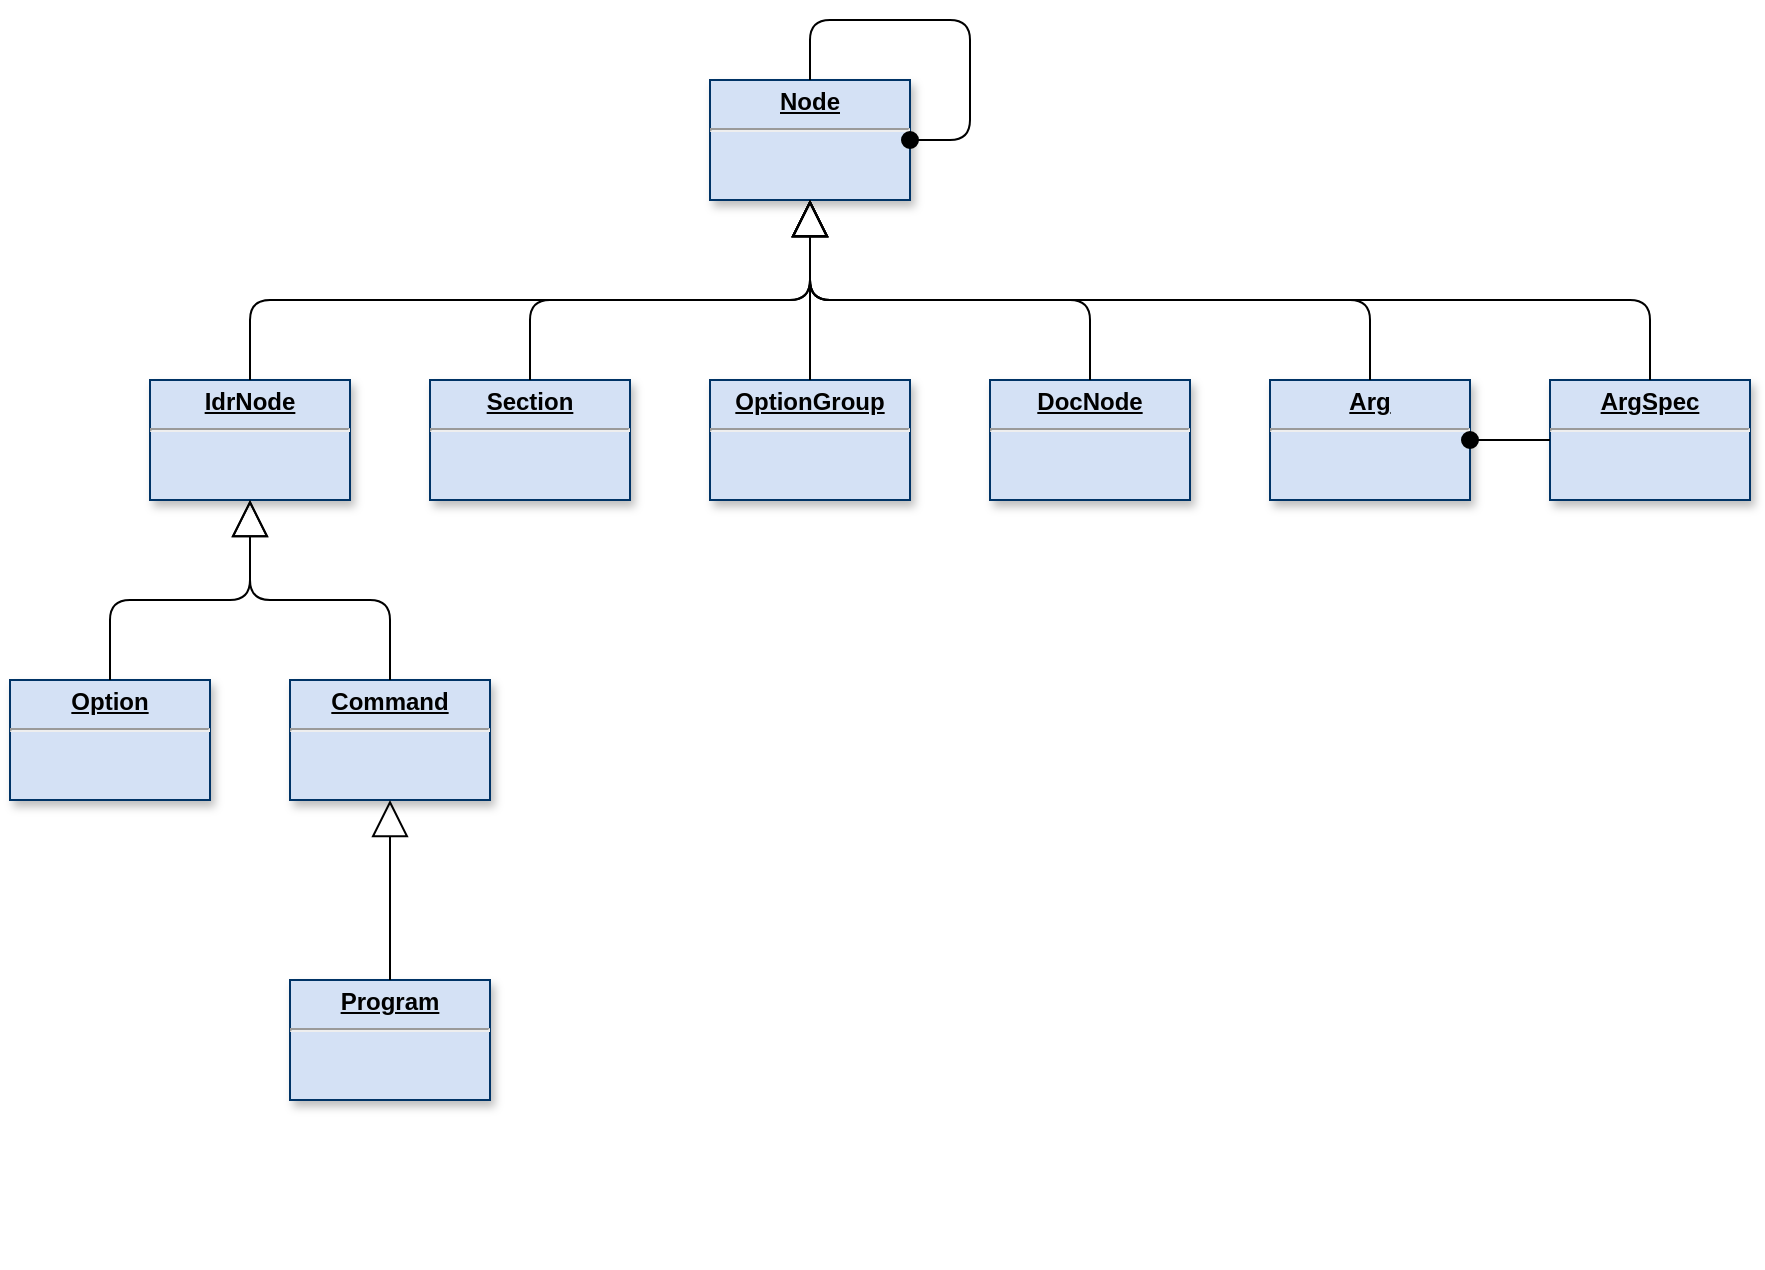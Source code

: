 <mxfile version="14.5.1" type="device" pages="2"><diagram id="Xu8JFhC-aQVKycKoveQn" name="Grammar"><mxGraphModel dx="1422" dy="980" grid="1" gridSize="10" guides="1" tooltips="1" connect="1" arrows="1" fold="1" page="1" pageScale="1" pageWidth="1169" pageHeight="827" math="0" shadow="0"><root><mxCell id="0"/><mxCell id="1" parent="0"/><mxCell id="URzmfKaE9ZMfS_9zxeT1-1" value="&lt;p style=&quot;margin: 0px ; margin-top: 4px ; text-align: center ; text-decoration: underline&quot;&gt;&lt;b&gt;Node&lt;/b&gt;&lt;/p&gt;&lt;hr&gt;&lt;p style=&quot;margin: 0px ; margin-left: 8px&quot;&gt;&lt;br&gt;&lt;/p&gt;" style="verticalAlign=top;align=left;overflow=fill;fontSize=12;fontFamily=Helvetica;html=1;shadow=1;strokeColor=#003366;fillColor=#D4E1F5;" vertex="1" parent="1"><mxGeometry x="440" y="70" width="100" height="60" as="geometry"/></mxCell><mxCell id="URzmfKaE9ZMfS_9zxeT1-2" value="&lt;p style=&quot;margin: 0px ; margin-top: 4px ; text-align: center ; text-decoration: underline&quot;&gt;&lt;b&gt;IdrNode&lt;/b&gt;&lt;/p&gt;&lt;hr&gt;&lt;p style=&quot;margin: 0px ; margin-left: 8px&quot;&gt;&lt;br&gt;&lt;/p&gt;" style="verticalAlign=top;align=left;overflow=fill;fontSize=12;fontFamily=Helvetica;html=1;shadow=1;strokeColor=#003366;fillColor=#D4E1F5;" vertex="1" parent="1"><mxGeometry x="160" y="220" width="100" height="60" as="geometry"/></mxCell><mxCell id="URzmfKaE9ZMfS_9zxeT1-3" value="&lt;p style=&quot;margin: 0px ; margin-top: 4px ; text-align: center ; text-decoration: underline&quot;&gt;&lt;b&gt;Option&lt;/b&gt;&lt;/p&gt;&lt;hr&gt;&lt;p style=&quot;margin: 0px ; margin-left: 8px&quot;&gt;&lt;br&gt;&lt;/p&gt;" style="verticalAlign=top;align=left;overflow=fill;fontSize=12;fontFamily=Helvetica;html=1;shadow=1;strokeColor=#003366;fillColor=#D4E1F5;" vertex="1" parent="1"><mxGeometry x="90" y="370" width="100" height="60" as="geometry"/></mxCell><mxCell id="URzmfKaE9ZMfS_9zxeT1-4" value="&lt;p style=&quot;margin: 0px ; margin-top: 4px ; text-align: center ; text-decoration: underline&quot;&gt;&lt;b&gt;OptionGroup&lt;/b&gt;&lt;/p&gt;&lt;hr&gt;&lt;p style=&quot;margin: 0px ; margin-left: 8px&quot;&gt;&lt;br&gt;&lt;/p&gt;" style="verticalAlign=top;align=left;overflow=fill;fontSize=12;fontFamily=Helvetica;html=1;shadow=1;strokeColor=#003366;fillColor=#D4E1F5;" vertex="1" parent="1"><mxGeometry x="440" y="220" width="100" height="60" as="geometry"/></mxCell><mxCell id="URzmfKaE9ZMfS_9zxeT1-5" value="&lt;p style=&quot;margin: 0px ; margin-top: 4px ; text-align: center ; text-decoration: underline&quot;&gt;&lt;b&gt;Command&lt;/b&gt;&lt;/p&gt;&lt;hr&gt;&lt;p style=&quot;margin: 0px ; margin-left: 8px&quot;&gt;&lt;br&gt;&lt;/p&gt;" style="verticalAlign=top;align=left;overflow=fill;fontSize=12;fontFamily=Helvetica;html=1;shadow=1;strokeColor=#003366;fillColor=#D4E1F5;" vertex="1" parent="1"><mxGeometry x="230" y="370" width="100" height="60" as="geometry"/></mxCell><mxCell id="URzmfKaE9ZMfS_9zxeT1-6" value="&lt;p style=&quot;margin: 0px ; margin-top: 4px ; text-align: center ; text-decoration: underline&quot;&gt;&lt;b&gt;Program&lt;/b&gt;&lt;/p&gt;&lt;hr&gt;&lt;p style=&quot;margin: 0px ; margin-left: 8px&quot;&gt;&lt;br&gt;&lt;/p&gt;" style="verticalAlign=top;align=left;overflow=fill;fontSize=12;fontFamily=Helvetica;html=1;shadow=1;strokeColor=#003366;fillColor=#D4E1F5;" vertex="1" parent="1"><mxGeometry x="230" y="520" width="100" height="60" as="geometry"/></mxCell><mxCell id="URzmfKaE9ZMfS_9zxeT1-7" value="&lt;p style=&quot;margin: 0px ; margin-top: 4px ; text-align: center ; text-decoration: underline&quot;&gt;&lt;b&gt;Arg&lt;/b&gt;&lt;/p&gt;&lt;hr&gt;&lt;p style=&quot;margin: 0px ; margin-left: 8px&quot;&gt;&lt;br&gt;&lt;/p&gt;" style="verticalAlign=top;align=left;overflow=fill;fontSize=12;fontFamily=Helvetica;html=1;shadow=1;strokeColor=#003366;fillColor=#D4E1F5;" vertex="1" parent="1"><mxGeometry x="720" y="220" width="100" height="60" as="geometry"/></mxCell><mxCell id="URzmfKaE9ZMfS_9zxeT1-8" value="&lt;p style=&quot;margin: 0px ; margin-top: 4px ; text-align: center ; text-decoration: underline&quot;&gt;&lt;b&gt;DocNode&lt;/b&gt;&lt;/p&gt;&lt;hr&gt;&lt;p style=&quot;margin: 0px ; margin-left: 8px&quot;&gt;&lt;br&gt;&lt;/p&gt;" style="verticalAlign=top;align=left;overflow=fill;fontSize=12;fontFamily=Helvetica;html=1;shadow=1;strokeColor=#003366;fillColor=#D4E1F5;" vertex="1" parent="1"><mxGeometry x="580" y="220" width="100" height="60" as="geometry"/></mxCell><mxCell id="URzmfKaE9ZMfS_9zxeT1-14" value="&lt;p style=&quot;margin: 0px ; margin-top: 4px ; text-align: center ; text-decoration: underline&quot;&gt;&lt;b&gt;Section&lt;/b&gt;&lt;/p&gt;&lt;hr&gt;&lt;p style=&quot;margin: 0px ; margin-left: 8px&quot;&gt;&lt;br&gt;&lt;/p&gt;" style="verticalAlign=top;align=left;overflow=fill;fontSize=12;fontFamily=Helvetica;html=1;shadow=1;strokeColor=#003366;fillColor=#D4E1F5;" vertex="1" parent="1"><mxGeometry x="300" y="220" width="100" height="60" as="geometry"/></mxCell><mxCell id="URzmfKaE9ZMfS_9zxeT1-16" value="" style="endArrow=block;endSize=16;endFill=0;html=1;edgeStyle=orthogonalEdgeStyle;" edge="1" parent="1" source="URzmfKaE9ZMfS_9zxeT1-2" target="URzmfKaE9ZMfS_9zxeT1-1"><mxGeometry width="160" relative="1" as="geometry"><mxPoint x="290" y="660" as="sourcePoint"/><mxPoint x="450" y="660" as="targetPoint"/><Array as="points"><mxPoint x="210" y="180"/><mxPoint x="490" y="180"/></Array></mxGeometry></mxCell><mxCell id="URzmfKaE9ZMfS_9zxeT1-18" value="" style="text;strokeColor=none;fillColor=none;align=left;verticalAlign=middle;spacingTop=-1;spacingLeft=4;spacingRight=4;rotatable=0;labelPosition=right;points=[];portConstraint=eastwest;" vertex="1" parent="1"><mxGeometry x="160" y="650" width="20" height="14" as="geometry"/></mxCell><mxCell id="URzmfKaE9ZMfS_9zxeT1-19" value="" style="endArrow=block;endSize=16;endFill=0;html=1;edgeStyle=orthogonalEdgeStyle;" edge="1" parent="1" source="URzmfKaE9ZMfS_9zxeT1-14" target="URzmfKaE9ZMfS_9zxeT1-1"><mxGeometry width="160" relative="1" as="geometry"><mxPoint x="230" y="100" as="sourcePoint"/><mxPoint x="390" y="100" as="targetPoint"/><Array as="points"><mxPoint x="350" y="180"/><mxPoint x="490" y="180"/></Array></mxGeometry></mxCell><mxCell id="URzmfKaE9ZMfS_9zxeT1-20" value="" style="endArrow=block;endSize=16;endFill=0;html=1;edgeStyle=orthogonalEdgeStyle;" edge="1" parent="1" source="URzmfKaE9ZMfS_9zxeT1-4" target="URzmfKaE9ZMfS_9zxeT1-1"><mxGeometry width="160" relative="1" as="geometry"><mxPoint x="320" y="110" as="sourcePoint"/><mxPoint x="480" y="110" as="targetPoint"/><Array as="points"><mxPoint x="490" y="160"/><mxPoint x="490" y="160"/></Array></mxGeometry></mxCell><mxCell id="URzmfKaE9ZMfS_9zxeT1-21" value="" style="endArrow=block;endSize=16;endFill=0;html=1;edgeStyle=orthogonalEdgeStyle;" edge="1" parent="1" source="URzmfKaE9ZMfS_9zxeT1-7" target="URzmfKaE9ZMfS_9zxeT1-1"><mxGeometry width="160" relative="1" as="geometry"><mxPoint x="710" y="110" as="sourcePoint"/><mxPoint x="870" y="110" as="targetPoint"/><Array as="points"><mxPoint x="770" y="180"/><mxPoint x="490" y="180"/></Array></mxGeometry></mxCell><mxCell id="URzmfKaE9ZMfS_9zxeT1-22" value="" style="endArrow=block;endSize=16;endFill=0;html=1;edgeStyle=orthogonalEdgeStyle;" edge="1" parent="1" source="URzmfKaE9ZMfS_9zxeT1-8" target="URzmfKaE9ZMfS_9zxeT1-1"><mxGeometry width="160" relative="1" as="geometry"><mxPoint x="730" y="160" as="sourcePoint"/><mxPoint x="890" y="160" as="targetPoint"/><Array as="points"><mxPoint x="630" y="180"/><mxPoint x="490" y="180"/></Array></mxGeometry></mxCell><mxCell id="URzmfKaE9ZMfS_9zxeT1-23" value="" style="endArrow=block;endSize=16;endFill=0;html=1;edgeStyle=orthogonalEdgeStyle;exitX=0.5;exitY=0;exitDx=0;exitDy=0;" edge="1" parent="1" source="URzmfKaE9ZMfS_9zxeT1-3"><mxGeometry width="160" relative="1" as="geometry"><mxPoint x="120" y="390" as="sourcePoint"/><mxPoint x="210" y="280" as="targetPoint"/><Array as="points"><mxPoint x="140" y="330"/><mxPoint x="210" y="330"/></Array></mxGeometry></mxCell><mxCell id="URzmfKaE9ZMfS_9zxeT1-28" value="" style="endArrow=block;endSize=16;endFill=0;html=1;edgeStyle=orthogonalEdgeStyle;" edge="1" parent="1" source="URzmfKaE9ZMfS_9zxeT1-5"><mxGeometry width="160" relative="1" as="geometry"><mxPoint x="370" y="380" as="sourcePoint"/><mxPoint x="210" y="280" as="targetPoint"/><Array as="points"><mxPoint x="280" y="330"/><mxPoint x="210" y="330"/></Array></mxGeometry></mxCell><mxCell id="URzmfKaE9ZMfS_9zxeT1-29" value="" style="endArrow=block;endSize=16;endFill=0;html=1;edgeStyle=orthogonalEdgeStyle;" edge="1" parent="1" source="URzmfKaE9ZMfS_9zxeT1-6" target="URzmfKaE9ZMfS_9zxeT1-5"><mxGeometry width="160" relative="1" as="geometry"><mxPoint x="370" y="420" as="sourcePoint"/><mxPoint x="530" y="420" as="targetPoint"/></mxGeometry></mxCell><mxCell id="URzmfKaE9ZMfS_9zxeT1-30" value="" style="endArrow=oval;endSize=8;startArrow=none;startSize=8;startFill=0;edgeStyle=orthogonalEdgeStyle;html=1;endFill=1;" edge="1" parent="1" source="URzmfKaE9ZMfS_9zxeT1-1" target="URzmfKaE9ZMfS_9zxeT1-1"><mxGeometry x="1480" y="275.0" as="geometry"><mxPoint x="610" y="65.0" as="sourcePoint"/><mxPoint x="730" y="65.0" as="targetPoint"/><Array as="points"><mxPoint x="490" y="40"/><mxPoint x="570" y="40"/><mxPoint x="570" y="100"/></Array></mxGeometry></mxCell><mxCell id="URzmfKaE9ZMfS_9zxeT1-31" value="" style="resizable=0;align=left;verticalAlign=top;labelBackgroundColor=#ffffff;fontSize=10;strokeColor=#003366;shadow=1;fillColor=#D4E1F5;fontColor=#003366;html=1;" connectable="0" vertex="1" parent="URzmfKaE9ZMfS_9zxeT1-30"><mxGeometry x="-1" relative="1" as="geometry"><mxPoint x="10" as="offset"/></mxGeometry></mxCell><mxCell id="URzmfKaE9ZMfS_9zxeT1-32" value="" style="resizable=0;align=right;verticalAlign=top;labelBackgroundColor=#ffffff;fontSize=10;strokeColor=#003366;shadow=1;fillColor=#D4E1F5;fontColor=#003366;html=1;" connectable="0" vertex="1" parent="URzmfKaE9ZMfS_9zxeT1-30"><mxGeometry x="1" relative="1" as="geometry"><mxPoint x="20" y="-25.0" as="offset"/></mxGeometry></mxCell><mxCell id="URzmfKaE9ZMfS_9zxeT1-33" value="&lt;p style=&quot;margin: 0px ; margin-top: 4px ; text-align: center ; text-decoration: underline&quot;&gt;&lt;b&gt;ArgSpec&lt;/b&gt;&lt;/p&gt;&lt;hr&gt;&lt;p style=&quot;margin: 0px ; margin-left: 8px&quot;&gt;&lt;br&gt;&lt;/p&gt;" style="verticalAlign=top;align=left;overflow=fill;fontSize=12;fontFamily=Helvetica;html=1;shadow=1;strokeColor=#003366;fillColor=#D4E1F5;" vertex="1" parent="1"><mxGeometry x="860" y="220" width="100" height="60" as="geometry"/></mxCell><mxCell id="URzmfKaE9ZMfS_9zxeT1-34" value="" style="endArrow=block;endSize=16;endFill=0;html=1;edgeStyle=orthogonalEdgeStyle;" edge="1" parent="1" source="URzmfKaE9ZMfS_9zxeT1-33" target="URzmfKaE9ZMfS_9zxeT1-1"><mxGeometry width="160" relative="1" as="geometry"><mxPoint x="770" y="130" as="sourcePoint"/><mxPoint x="930" y="130" as="targetPoint"/><Array as="points"><mxPoint x="910" y="180"/><mxPoint x="490" y="180"/></Array></mxGeometry></mxCell><mxCell id="URzmfKaE9ZMfS_9zxeT1-35" value="" style="endArrow=oval;endSize=8;startArrow=none;startSize=8;startFill=0;edgeStyle=orthogonalEdgeStyle;html=1;endFill=1;" edge="1" parent="1" source="URzmfKaE9ZMfS_9zxeT1-33" target="URzmfKaE9ZMfS_9zxeT1-7"><mxGeometry x="1710" y="755.0" as="geometry"><mxPoint x="840" y="545.0" as="sourcePoint"/><mxPoint x="960" y="545.0" as="targetPoint"/></mxGeometry></mxCell><mxCell id="URzmfKaE9ZMfS_9zxeT1-36" value="" style="resizable=0;align=left;verticalAlign=top;labelBackgroundColor=#ffffff;fontSize=10;strokeColor=#003366;shadow=1;fillColor=#D4E1F5;fontColor=#003366;html=1;" connectable="0" vertex="1" parent="URzmfKaE9ZMfS_9zxeT1-35"><mxGeometry x="-1" relative="1" as="geometry"><mxPoint x="10" as="offset"/></mxGeometry></mxCell><mxCell id="URzmfKaE9ZMfS_9zxeT1-37" value="" style="resizable=0;align=right;verticalAlign=top;labelBackgroundColor=#ffffff;fontSize=10;strokeColor=#003366;shadow=1;fillColor=#D4E1F5;fontColor=#003366;html=1;" connectable="0" vertex="1" parent="URzmfKaE9ZMfS_9zxeT1-35"><mxGeometry x="1" relative="1" as="geometry"><mxPoint x="20" y="-25.0" as="offset"/></mxGeometry></mxCell></root></mxGraphModel></diagram><diagram id="ut5E-WkcAjy3qHkYsRBL" name="Page-2"><mxGraphModel dx="1422" dy="980" grid="1" gridSize="10" guides="1" tooltips="1" connect="1" arrows="1" fold="1" page="1" pageScale="1" pageWidth="1169" pageHeight="827" math="0" shadow="0"><root><mxCell id="mFZBA6H6zv3hZGcJqM8g-0"/><mxCell id="mFZBA6H6zv3hZGcJqM8g-1" parent="mFZBA6H6zv3hZGcJqM8g-0"/><mxCell id="4WURei3xeggHzkkTBdOP-7" value="&lt;p style=&quot;margin: 0px ; margin-top: 4px ; text-align: center ; text-decoration: underline&quot;&gt;&lt;b&gt;DocNode&lt;/b&gt;&lt;/p&gt;&lt;hr&gt;&lt;p style=&quot;margin: 0px ; margin-left: 8px&quot;&gt;&lt;br&gt;&lt;/p&gt;" style="verticalAlign=top;align=left;overflow=fill;fontSize=12;fontFamily=Helvetica;html=1;shadow=1;strokeColor=#003366;fillColor=#D4E1F5;" vertex="1" parent="mFZBA6H6zv3hZGcJqM8g-1"><mxGeometry x="530" y="190" width="100" height="60" as="geometry"/></mxCell><mxCell id="4WURei3xeggHzkkTBdOP-8" value="&lt;p style=&quot;margin: 0px ; margin-top: 4px ; text-align: center ; text-decoration: underline&quot;&gt;&lt;b&gt;ArgDescr&lt;/b&gt;&lt;/p&gt;&lt;hr&gt;&lt;p style=&quot;margin: 0px ; margin-left: 8px&quot;&gt;&lt;br&gt;&lt;/p&gt;" style="verticalAlign=top;align=left;overflow=fill;fontSize=12;fontFamily=Helvetica;html=1;shadow=1;strokeColor=#003366;fillColor=#D4E1F5;" vertex="1" parent="mFZBA6H6zv3hZGcJqM8g-1"><mxGeometry x="460" y="330" width="100" height="60" as="geometry"/></mxCell><mxCell id="4WURei3xeggHzkkTBdOP-9" value="&lt;p style=&quot;margin: 0px ; margin-top: 4px ; text-align: center ; text-decoration: underline&quot;&gt;&lt;b&gt;Usage&lt;/b&gt;&lt;/p&gt;&lt;hr&gt;&lt;p style=&quot;margin: 0px ; margin-left: 8px&quot;&gt;&lt;br&gt;&lt;/p&gt;" style="verticalAlign=top;align=left;overflow=fill;fontSize=12;fontFamily=Helvetica;html=1;shadow=1;strokeColor=#003366;fillColor=#D4E1F5;" vertex="1" parent="mFZBA6H6zv3hZGcJqM8g-1"><mxGeometry x="330" y="330" width="100" height="60" as="geometry"/></mxCell><mxCell id="4WURei3xeggHzkkTBdOP-10" value="&lt;p style=&quot;margin: 0px ; margin-top: 4px ; text-align: center ; text-decoration: underline&quot;&gt;&lt;b&gt;Brief&lt;/b&gt;&lt;/p&gt;&lt;hr&gt;&lt;p style=&quot;margin: 0px ; margin-left: 8px&quot;&gt;&lt;br&gt;&lt;/p&gt;" style="verticalAlign=top;align=left;overflow=fill;fontSize=12;fontFamily=Helvetica;html=1;shadow=1;strokeColor=#003366;fillColor=#D4E1F5;" vertex="1" parent="mFZBA6H6zv3hZGcJqM8g-1"><mxGeometry x="200" y="330" width="100" height="60" as="geometry"/></mxCell><mxCell id="4WURei3xeggHzkkTBdOP-11" value="&lt;p style=&quot;margin: 0px ; margin-top: 4px ; text-align: center ; text-decoration: underline&quot;&gt;&lt;b&gt;Paragraph&lt;/b&gt;&lt;/p&gt;&lt;hr&gt;&lt;p style=&quot;margin: 0px ; margin-left: 8px&quot;&gt;&lt;br&gt;&lt;/p&gt;" style="verticalAlign=top;align=left;overflow=fill;fontSize=12;fontFamily=Helvetica;html=1;shadow=1;strokeColor=#003366;fillColor=#D4E1F5;" vertex="1" parent="mFZBA6H6zv3hZGcJqM8g-1"><mxGeometry x="720" y="330" width="100" height="60" as="geometry"/></mxCell><mxCell id="4WURei3xeggHzkkTBdOP-12" value="&lt;p style=&quot;margin: 0px ; margin-top: 4px ; text-align: center ; text-decoration: underline&quot;&gt;&lt;b&gt;Code&lt;/b&gt;&lt;/p&gt;&lt;hr&gt;&lt;p style=&quot;margin: 0px ; margin-left: 8px&quot;&gt;&lt;br&gt;&lt;/p&gt;" style="verticalAlign=top;align=left;overflow=fill;fontSize=12;fontFamily=Helvetica;html=1;shadow=1;strokeColor=#003366;fillColor=#D4E1F5;" vertex="1" parent="mFZBA6H6zv3hZGcJqM8g-1"><mxGeometry x="850" y="330" width="100" height="60" as="geometry"/></mxCell><mxCell id="4WURei3xeggHzkkTBdOP-36" value="&lt;p style=&quot;margin: 0px ; margin-top: 4px ; text-align: center ; text-decoration: underline&quot;&gt;&lt;b&gt;Description&lt;/b&gt;&lt;/p&gt;&lt;hr&gt;&lt;p style=&quot;margin: 0px ; margin-left: 8px&quot;&gt;&lt;br&gt;&lt;/p&gt;" style="verticalAlign=top;align=left;overflow=fill;fontSize=12;fontFamily=Helvetica;html=1;shadow=1;strokeColor=#003366;fillColor=#D4E1F5;" vertex="1" parent="mFZBA6H6zv3hZGcJqM8g-1"><mxGeometry x="590" y="330" width="100" height="60" as="geometry"/></mxCell><mxCell id="4WURei3xeggHzkkTBdOP-37" value="" style="endArrow=diamondThin;endFill=0;endSize=24;html=1;edgeStyle=orthogonalEdgeStyle;" edge="1" parent="mFZBA6H6zv3hZGcJqM8g-1" source="4WURei3xeggHzkkTBdOP-9" target="4WURei3xeggHzkkTBdOP-8"><mxGeometry width="160" relative="1" as="geometry"><mxPoint x="210" y="650" as="sourcePoint"/><mxPoint x="380" y="500" as="targetPoint"/><Array as="points"><mxPoint x="380" y="440"/><mxPoint x="510" y="440"/></Array></mxGeometry></mxCell><mxCell id="4WURei3xeggHzkkTBdOP-38" value="" style="endArrow=diamondThin;endFill=0;endSize=24;html=1;edgeStyle=orthogonalEdgeStyle;" edge="1" parent="mFZBA6H6zv3hZGcJqM8g-1" source="4WURei3xeggHzkkTBdOP-36" target="4WURei3xeggHzkkTBdOP-11"><mxGeometry width="160" relative="1" as="geometry"><mxPoint x="300" y="690" as="sourcePoint"/><mxPoint x="760" y="490" as="targetPoint"/><Array as="points"><mxPoint x="640" y="440"/><mxPoint x="770" y="440"/></Array></mxGeometry></mxCell><mxCell id="4WURei3xeggHzkkTBdOP-39" value="" style="endArrow=diamondThin;endFill=0;endSize=24;html=1;edgeStyle=orthogonalEdgeStyle;" edge="1" parent="mFZBA6H6zv3hZGcJqM8g-1" source="4WURei3xeggHzkkTBdOP-36" target="4WURei3xeggHzkkTBdOP-12"><mxGeometry width="160" relative="1" as="geometry"><mxPoint x="820" y="520" as="sourcePoint"/><mxPoint x="980" y="520" as="targetPoint"/><Array as="points"><mxPoint x="640" y="440"/><mxPoint x="900" y="440"/></Array></mxGeometry></mxCell></root></mxGraphModel></diagram></mxfile>